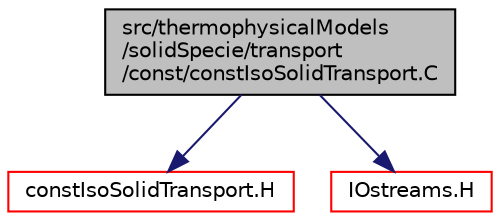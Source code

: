 digraph "src/thermophysicalModels/solidSpecie/transport/const/constIsoSolidTransport.C"
{
  bgcolor="transparent";
  edge [fontname="Helvetica",fontsize="10",labelfontname="Helvetica",labelfontsize="10"];
  node [fontname="Helvetica",fontsize="10",shape=record];
  Node1 [label="src/thermophysicalModels\l/solidSpecie/transport\l/const/constIsoSolidTransport.C",height=0.2,width=0.4,color="black", fillcolor="grey75", style="filled", fontcolor="black"];
  Node1 -> Node2 [color="midnightblue",fontsize="10",style="solid",fontname="Helvetica"];
  Node2 [label="constIsoSolidTransport.H",height=0.2,width=0.4,color="red",URL="$a10400.html"];
  Node1 -> Node3 [color="midnightblue",fontsize="10",style="solid",fontname="Helvetica"];
  Node3 [label="IOstreams.H",height=0.2,width=0.4,color="red",URL="$a08089.html",tooltip="Useful combination of include files which define Sin, Sout and Serr and the use of IO streams general..."];
}
